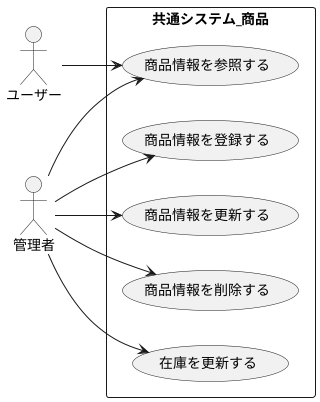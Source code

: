 @startuml ユースケース図_共通システム_商品
left to right direction

actor ユーザー as User
actor 管理者 as Admin

rectangle 共通システム_商品 {
    usecase "商品情報を参照する" as UC1
    usecase "商品情報を登録する" as UC2
    usecase "商品情報を更新する" as UC3
    usecase "商品情報を削除する" as UC4
    usecase "在庫を更新する" as UC5
}

User --> UC1

Admin --> UC1
Admin --> UC2
Admin --> UC3
Admin --> UC4
Admin --> UC5


@enduml